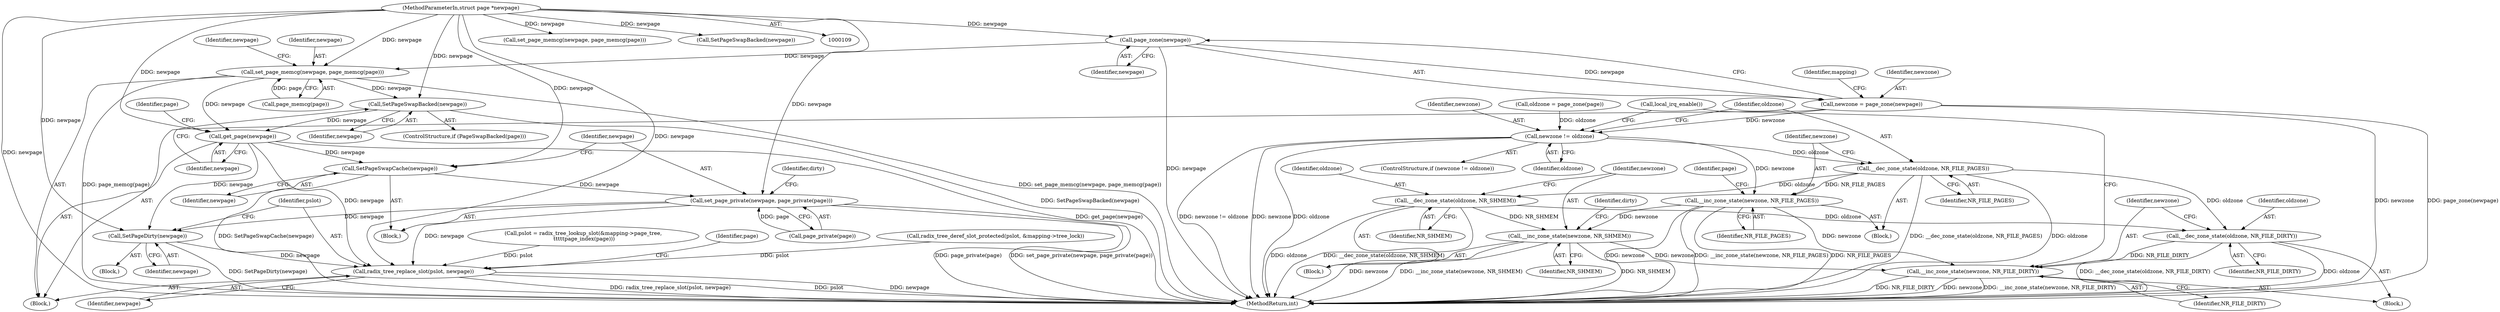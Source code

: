 digraph "0_linux_42cb14b110a5698ccf26ce59c4441722605a3743_0@pointer" {
"1000170" [label="(Call,page_zone(newpage))"];
"1000111" [label="(MethodParameterIn,struct page *newpage)"];
"1000168" [label="(Call,newzone = page_zone(newpage))"];
"1000312" [label="(Call,newzone != oldzone)"];
"1000316" [label="(Call,__dec_zone_state(oldzone, NR_FILE_PAGES))"];
"1000319" [label="(Call,__inc_zone_state(newzone, NR_FILE_PAGES))"];
"1000333" [label="(Call,__inc_zone_state(newzone, NR_SHMEM))"];
"1000345" [label="(Call,__inc_zone_state(newzone, NR_FILE_DIRTY))"];
"1000330" [label="(Call,__dec_zone_state(oldzone, NR_SHMEM))"];
"1000342" [label="(Call,__dec_zone_state(oldzone, NR_FILE_DIRTY))"];
"1000252" [label="(Call,set_page_memcg(newpage, page_memcg(page)))"];
"1000273" [label="(Call,SetPageSwapBacked(newpage))"];
"1000275" [label="(Call,get_page(newpage))"];
"1000281" [label="(Call,SetPageSwapCache(newpage))"];
"1000283" [label="(Call,set_page_private(newpage, page_private(page)))"];
"1000296" [label="(Call,SetPageDirty(newpage))"];
"1000298" [label="(Call,radix_tree_replace_slot(pslot, newpage))"];
"1000283" [label="(Call,set_page_private(newpage, page_private(page)))"];
"1000116" [label="(Block,)"];
"1000258" [label="(Identifier,newpage)"];
"1000330" [label="(Call,__dec_zone_state(oldzone, NR_SHMEM))"];
"1000288" [label="(Identifier,dirty)"];
"1000338" [label="(Identifier,dirty)"];
"1000299" [label="(Identifier,pslot)"];
"1000177" [label="(Call,pslot = radix_tree_lookup_slot(&mapping->page_tree,\n \t\t\t\t\tpage_index(page)))"];
"1000254" [label="(Call,page_memcg(page))"];
"1000275" [label="(Call,get_page(newpage))"];
"1000280" [label="(Block,)"];
"1000279" [label="(Identifier,page)"];
"1000348" [label="(Call,local_irq_enable())"];
"1000321" [label="(Identifier,NR_FILE_PAGES)"];
"1000285" [label="(Call,page_private(page))"];
"1000329" [label="(Block,)"];
"1000168" [label="(Call,newzone = page_zone(newpage))"];
"1000313" [label="(Identifier,newzone)"];
"1000252" [label="(Call,set_page_memcg(newpage, page_memcg(page)))"];
"1000343" [label="(Identifier,oldzone)"];
"1000342" [label="(Call,__dec_zone_state(oldzone, NR_FILE_DIRTY))"];
"1000296" [label="(Call,SetPageDirty(newpage))"];
"1000314" [label="(Identifier,oldzone)"];
"1000253" [label="(Identifier,newpage)"];
"1000333" [label="(Call,__inc_zone_state(newzone, NR_SHMEM))"];
"1000164" [label="(Call,oldzone = page_zone(page))"];
"1000335" [label="(Identifier,NR_SHMEM)"];
"1000315" [label="(Block,)"];
"1000344" [label="(Identifier,NR_FILE_DIRTY)"];
"1000171" [label="(Identifier,newpage)"];
"1000311" [label="(ControlStructure,if (newzone != oldzone))"];
"1000341" [label="(Block,)"];
"1000281" [label="(Call,SetPageSwapCache(newpage))"];
"1000345" [label="(Call,__inc_zone_state(newzone, NR_FILE_DIRTY))"];
"1000302" [label="(Identifier,page)"];
"1000318" [label="(Identifier,NR_FILE_PAGES)"];
"1000170" [label="(Call,page_zone(newpage))"];
"1000351" [label="(MethodReturn,int)"];
"1000273" [label="(Call,SetPageSwapBacked(newpage))"];
"1000111" [label="(MethodParameterIn,struct page *newpage)"];
"1000332" [label="(Identifier,NR_SHMEM)"];
"1000139" [label="(Call,set_page_memcg(newpage, page_memcg(page)))"];
"1000284" [label="(Identifier,newpage)"];
"1000282" [label="(Identifier,newpage)"];
"1000175" [label="(Identifier,mapping)"];
"1000319" [label="(Call,__inc_zone_state(newzone, NR_FILE_PAGES))"];
"1000298" [label="(Call,radix_tree_replace_slot(pslot, newpage))"];
"1000346" [label="(Identifier,newzone)"];
"1000331" [label="(Identifier,oldzone)"];
"1000312" [label="(Call,newzone != oldzone)"];
"1000297" [label="(Identifier,newpage)"];
"1000276" [label="(Identifier,newpage)"];
"1000293" [label="(Block,)"];
"1000300" [label="(Identifier,newpage)"];
"1000325" [label="(Identifier,page)"];
"1000317" [label="(Identifier,oldzone)"];
"1000334" [label="(Identifier,newzone)"];
"1000160" [label="(Call,SetPageSwapBacked(newpage))"];
"1000347" [label="(Identifier,NR_FILE_DIRTY)"];
"1000316" [label="(Call,__dec_zone_state(oldzone, NR_FILE_PAGES))"];
"1000270" [label="(ControlStructure,if (PageSwapBacked(page)))"];
"1000199" [label="(Call,radix_tree_deref_slot_protected(pslot, &mapping->tree_lock))"];
"1000169" [label="(Identifier,newzone)"];
"1000274" [label="(Identifier,newpage)"];
"1000320" [label="(Identifier,newzone)"];
"1000170" -> "1000168"  [label="AST: "];
"1000170" -> "1000171"  [label="CFG: "];
"1000171" -> "1000170"  [label="AST: "];
"1000168" -> "1000170"  [label="CFG: "];
"1000170" -> "1000351"  [label="DDG: newpage"];
"1000170" -> "1000168"  [label="DDG: newpage"];
"1000111" -> "1000170"  [label="DDG: newpage"];
"1000170" -> "1000252"  [label="DDG: newpage"];
"1000111" -> "1000109"  [label="AST: "];
"1000111" -> "1000351"  [label="DDG: newpage"];
"1000111" -> "1000139"  [label="DDG: newpage"];
"1000111" -> "1000160"  [label="DDG: newpage"];
"1000111" -> "1000252"  [label="DDG: newpage"];
"1000111" -> "1000273"  [label="DDG: newpage"];
"1000111" -> "1000275"  [label="DDG: newpage"];
"1000111" -> "1000281"  [label="DDG: newpage"];
"1000111" -> "1000283"  [label="DDG: newpage"];
"1000111" -> "1000296"  [label="DDG: newpage"];
"1000111" -> "1000298"  [label="DDG: newpage"];
"1000168" -> "1000116"  [label="AST: "];
"1000169" -> "1000168"  [label="AST: "];
"1000175" -> "1000168"  [label="CFG: "];
"1000168" -> "1000351"  [label="DDG: newzone"];
"1000168" -> "1000351"  [label="DDG: page_zone(newpage)"];
"1000168" -> "1000312"  [label="DDG: newzone"];
"1000312" -> "1000311"  [label="AST: "];
"1000312" -> "1000314"  [label="CFG: "];
"1000313" -> "1000312"  [label="AST: "];
"1000314" -> "1000312"  [label="AST: "];
"1000317" -> "1000312"  [label="CFG: "];
"1000348" -> "1000312"  [label="CFG: "];
"1000312" -> "1000351"  [label="DDG: newzone != oldzone"];
"1000312" -> "1000351"  [label="DDG: newzone"];
"1000312" -> "1000351"  [label="DDG: oldzone"];
"1000164" -> "1000312"  [label="DDG: oldzone"];
"1000312" -> "1000316"  [label="DDG: oldzone"];
"1000312" -> "1000319"  [label="DDG: newzone"];
"1000316" -> "1000315"  [label="AST: "];
"1000316" -> "1000318"  [label="CFG: "];
"1000317" -> "1000316"  [label="AST: "];
"1000318" -> "1000316"  [label="AST: "];
"1000320" -> "1000316"  [label="CFG: "];
"1000316" -> "1000351"  [label="DDG: __dec_zone_state(oldzone, NR_FILE_PAGES)"];
"1000316" -> "1000351"  [label="DDG: oldzone"];
"1000316" -> "1000319"  [label="DDG: NR_FILE_PAGES"];
"1000316" -> "1000330"  [label="DDG: oldzone"];
"1000316" -> "1000342"  [label="DDG: oldzone"];
"1000319" -> "1000315"  [label="AST: "];
"1000319" -> "1000321"  [label="CFG: "];
"1000320" -> "1000319"  [label="AST: "];
"1000321" -> "1000319"  [label="AST: "];
"1000325" -> "1000319"  [label="CFG: "];
"1000319" -> "1000351"  [label="DDG: __inc_zone_state(newzone, NR_FILE_PAGES)"];
"1000319" -> "1000351"  [label="DDG: NR_FILE_PAGES"];
"1000319" -> "1000351"  [label="DDG: newzone"];
"1000319" -> "1000333"  [label="DDG: newzone"];
"1000319" -> "1000345"  [label="DDG: newzone"];
"1000333" -> "1000329"  [label="AST: "];
"1000333" -> "1000335"  [label="CFG: "];
"1000334" -> "1000333"  [label="AST: "];
"1000335" -> "1000333"  [label="AST: "];
"1000338" -> "1000333"  [label="CFG: "];
"1000333" -> "1000351"  [label="DDG: newzone"];
"1000333" -> "1000351"  [label="DDG: __inc_zone_state(newzone, NR_SHMEM)"];
"1000333" -> "1000351"  [label="DDG: NR_SHMEM"];
"1000330" -> "1000333"  [label="DDG: NR_SHMEM"];
"1000333" -> "1000345"  [label="DDG: newzone"];
"1000345" -> "1000341"  [label="AST: "];
"1000345" -> "1000347"  [label="CFG: "];
"1000346" -> "1000345"  [label="AST: "];
"1000347" -> "1000345"  [label="AST: "];
"1000348" -> "1000345"  [label="CFG: "];
"1000345" -> "1000351"  [label="DDG: NR_FILE_DIRTY"];
"1000345" -> "1000351"  [label="DDG: newzone"];
"1000345" -> "1000351"  [label="DDG: __inc_zone_state(newzone, NR_FILE_DIRTY)"];
"1000342" -> "1000345"  [label="DDG: NR_FILE_DIRTY"];
"1000330" -> "1000329"  [label="AST: "];
"1000330" -> "1000332"  [label="CFG: "];
"1000331" -> "1000330"  [label="AST: "];
"1000332" -> "1000330"  [label="AST: "];
"1000334" -> "1000330"  [label="CFG: "];
"1000330" -> "1000351"  [label="DDG: oldzone"];
"1000330" -> "1000351"  [label="DDG: __dec_zone_state(oldzone, NR_SHMEM)"];
"1000330" -> "1000342"  [label="DDG: oldzone"];
"1000342" -> "1000341"  [label="AST: "];
"1000342" -> "1000344"  [label="CFG: "];
"1000343" -> "1000342"  [label="AST: "];
"1000344" -> "1000342"  [label="AST: "];
"1000346" -> "1000342"  [label="CFG: "];
"1000342" -> "1000351"  [label="DDG: oldzone"];
"1000342" -> "1000351"  [label="DDG: __dec_zone_state(oldzone, NR_FILE_DIRTY)"];
"1000252" -> "1000116"  [label="AST: "];
"1000252" -> "1000254"  [label="CFG: "];
"1000253" -> "1000252"  [label="AST: "];
"1000254" -> "1000252"  [label="AST: "];
"1000258" -> "1000252"  [label="CFG: "];
"1000252" -> "1000351"  [label="DDG: page_memcg(page)"];
"1000252" -> "1000351"  [label="DDG: set_page_memcg(newpage, page_memcg(page))"];
"1000254" -> "1000252"  [label="DDG: page"];
"1000252" -> "1000273"  [label="DDG: newpage"];
"1000252" -> "1000275"  [label="DDG: newpage"];
"1000273" -> "1000270"  [label="AST: "];
"1000273" -> "1000274"  [label="CFG: "];
"1000274" -> "1000273"  [label="AST: "];
"1000276" -> "1000273"  [label="CFG: "];
"1000273" -> "1000351"  [label="DDG: SetPageSwapBacked(newpage)"];
"1000273" -> "1000275"  [label="DDG: newpage"];
"1000275" -> "1000116"  [label="AST: "];
"1000275" -> "1000276"  [label="CFG: "];
"1000276" -> "1000275"  [label="AST: "];
"1000279" -> "1000275"  [label="CFG: "];
"1000275" -> "1000351"  [label="DDG: get_page(newpage)"];
"1000275" -> "1000281"  [label="DDG: newpage"];
"1000275" -> "1000296"  [label="DDG: newpage"];
"1000275" -> "1000298"  [label="DDG: newpage"];
"1000281" -> "1000280"  [label="AST: "];
"1000281" -> "1000282"  [label="CFG: "];
"1000282" -> "1000281"  [label="AST: "];
"1000284" -> "1000281"  [label="CFG: "];
"1000281" -> "1000351"  [label="DDG: SetPageSwapCache(newpage)"];
"1000281" -> "1000283"  [label="DDG: newpage"];
"1000283" -> "1000280"  [label="AST: "];
"1000283" -> "1000285"  [label="CFG: "];
"1000284" -> "1000283"  [label="AST: "];
"1000285" -> "1000283"  [label="AST: "];
"1000288" -> "1000283"  [label="CFG: "];
"1000283" -> "1000351"  [label="DDG: page_private(page)"];
"1000283" -> "1000351"  [label="DDG: set_page_private(newpage, page_private(page))"];
"1000285" -> "1000283"  [label="DDG: page"];
"1000283" -> "1000296"  [label="DDG: newpage"];
"1000283" -> "1000298"  [label="DDG: newpage"];
"1000296" -> "1000293"  [label="AST: "];
"1000296" -> "1000297"  [label="CFG: "];
"1000297" -> "1000296"  [label="AST: "];
"1000299" -> "1000296"  [label="CFG: "];
"1000296" -> "1000351"  [label="DDG: SetPageDirty(newpage)"];
"1000296" -> "1000298"  [label="DDG: newpage"];
"1000298" -> "1000116"  [label="AST: "];
"1000298" -> "1000300"  [label="CFG: "];
"1000299" -> "1000298"  [label="AST: "];
"1000300" -> "1000298"  [label="AST: "];
"1000302" -> "1000298"  [label="CFG: "];
"1000298" -> "1000351"  [label="DDG: radix_tree_replace_slot(pslot, newpage)"];
"1000298" -> "1000351"  [label="DDG: pslot"];
"1000298" -> "1000351"  [label="DDG: newpage"];
"1000177" -> "1000298"  [label="DDG: pslot"];
"1000199" -> "1000298"  [label="DDG: pslot"];
}
